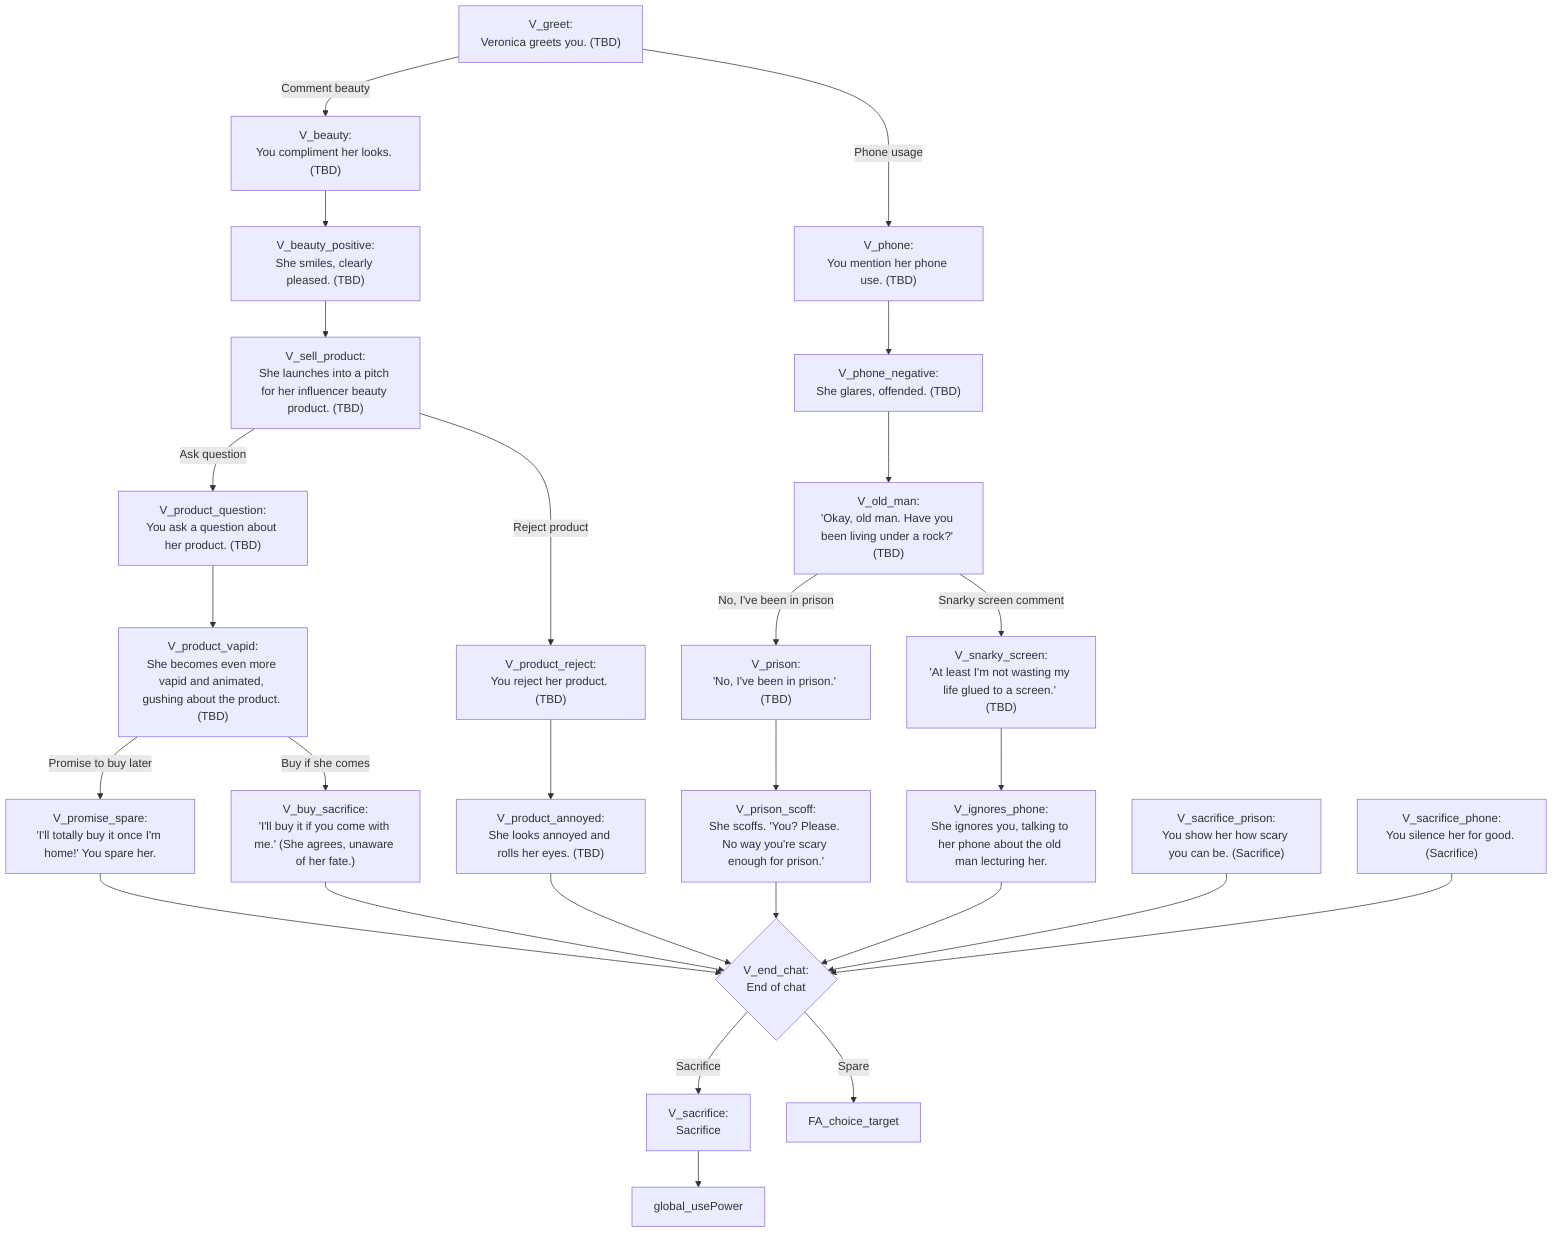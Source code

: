 flowchart TD
direction LR
V_greet["V_greet:<br/>Veronica greets you. (TBD)"] -->|Comment beauty| V_beauty
V_greet -->|Phone usage| V_phone
V_beauty["V_beauty:<br/>You compliment her looks. (TBD)"] --> V_beauty_positive
V_beauty_positive["V_beauty_positive:<br/>She smiles, clearly pleased. (TBD)"] --> V_sell_product
V_sell_product["V_sell_product:<br/>She launches into a pitch for her influencer beauty product. (TBD)"] -->|Ask question| V_product_question
V_sell_product -->|Reject product| V_product_reject
V_product_question["V_product_question:<br/>You ask a question about her product. (TBD)"] --> V_product_vapid
V_product_vapid["V_product_vapid:<br/>She becomes even more vapid and animated, gushing about the product. (TBD)"] -->|Promise to buy later| V_promise_spare
V_product_vapid -->|Buy if she comes| V_buy_sacrifice
V_promise_spare["V_promise_spare:<br/>'I'll totally buy it once I'm home!' You spare her."] --> V_end_chat
V_product_reject["V_product_reject:<br/>You reject her product. (TBD)"] --> V_product_annoyed
V_product_annoyed["V_product_annoyed:<br/>She looks annoyed and rolls her eyes. (TBD)"] --> V_end_chat
V_phone["V_phone:<br/>You mention her phone use. (TBD)"] --> V_phone_negative
V_phone_negative["V_phone_negative:<br/>She glares, offended. (TBD)"] --> V_old_man
V_old_man["V_old_man:<br/>'Okay, old man. Have you been living under a rock?' (TBD)"] -->|"No, I've been in prison"| V_prison
V_old_man -->|Snarky screen comment| V_snarky_screen
V_prison["V_prison:<br/>'No, I've been in prison.' (TBD)"] --> V_prison_scoff
V_prison_scoff["V_prison_scoff:<br/>She scoffs. 'You? Please. No way you're scary enough for prison.'"] --> V_end_chat
V_snarky_screen["V_snarky_screen:<br/>'At least I'm not wasting my life glued to a screen.' (TBD)"] --> V_ignores_phone
V_ignores_phone["V_ignores_phone:<br/>She ignores you, talking to her phone about the old man lecturing her."] --> V_end_chat
V_buy_sacrifice["V_buy_sacrifice:<br/>'I'll buy it if you come with me.' (She agrees, unaware of her fate.)"] --> V_end_chat
V_sacrifice_prison["V_sacrifice_prison:<br/>You show her how scary you can be. (Sacrifice)"] --> V_end_chat
V_sacrifice_phone["V_sacrifice_phone:<br/>You silence her for good. (Sacrifice)"] --> V_end_chat
V_sacrifice["V_sacrifice:<br/>Sacrifice"] --> global_usePower

V_end_chat{"V_end_chat:<br/>End of chat"} -->|Sacrifice| V_sacrifice
V_end_chat -->|Spare| FA_choice_target